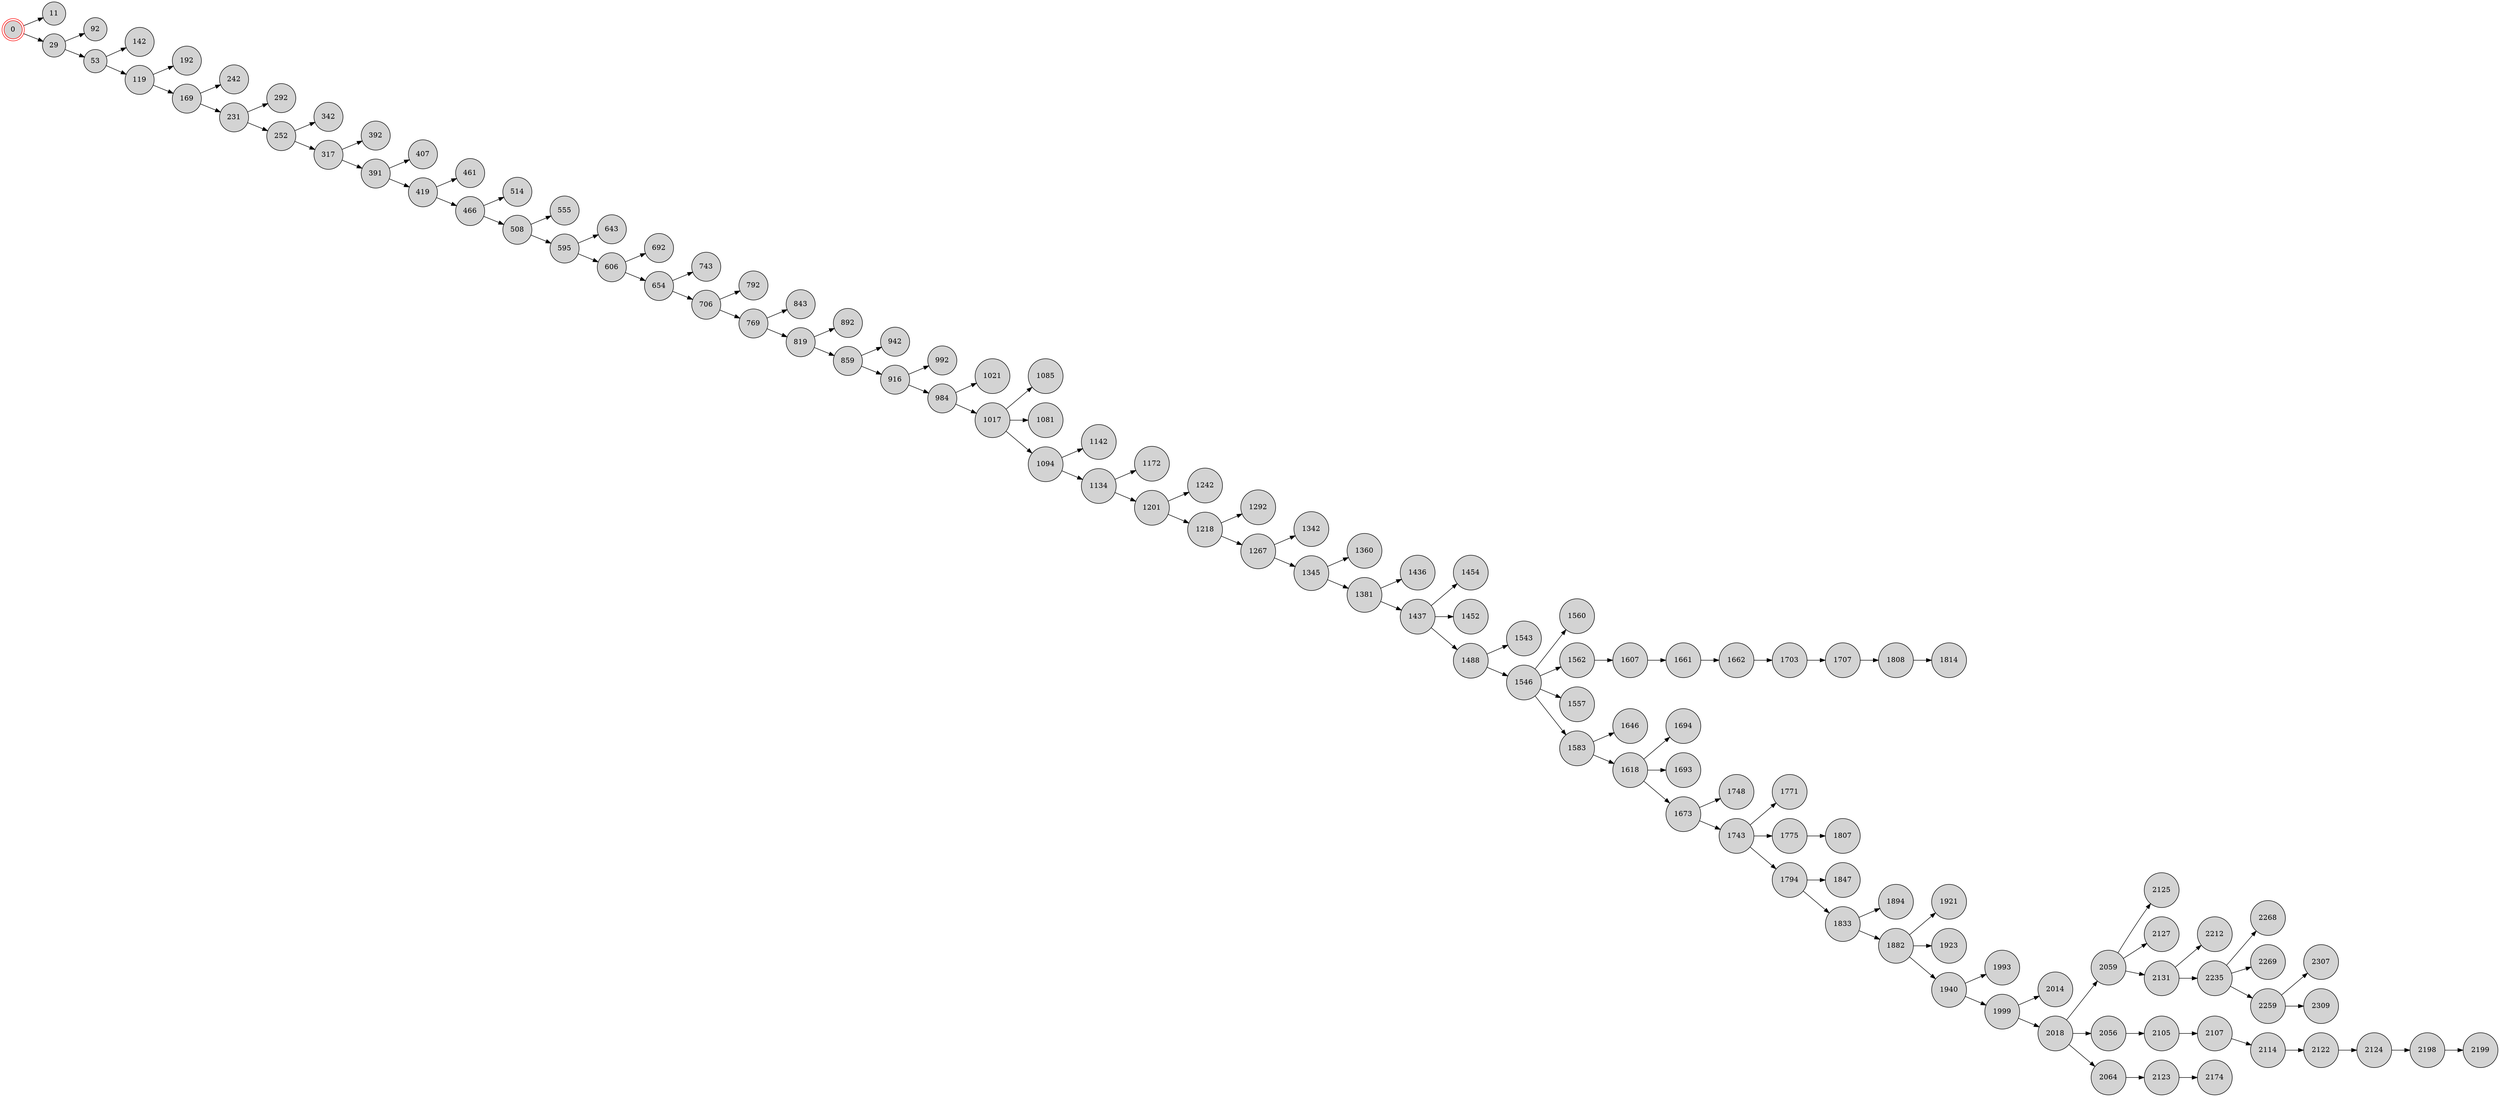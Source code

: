 digraph BlockchainTree {
    rankdir=LR;
    node [shape=circle, style=filled, fillcolor=lightgray];

    0 [shape=doublecircle, color=red];
    0 -> 11;
    0 -> 29;
    29 -> 92;
    29 -> 53;
    53 -> 142;
    53 -> 119;
    119 -> 192;
    119 -> 169;
    169 -> 242;
    169 -> 231;
    231 -> 292;
    231 -> 252;
    252 -> 342;
    252 -> 317;
    317 -> 392;
    317 -> 391;
    391 -> 407;
    391 -> 419;
    419 -> 461;
    419 -> 466;
    466 -> 514;
    466 -> 508;
    508 -> 555;
    508 -> 595;
    595 -> 643;
    595 -> 606;
    606 -> 692;
    606 -> 654;
    654 -> 743;
    654 -> 706;
    706 -> 792;
    706 -> 769;
    769 -> 843;
    769 -> 819;
    819 -> 892;
    819 -> 859;
    859 -> 942;
    859 -> 916;
    916 -> 992;
    916 -> 984;
    984 -> 1021;
    984 -> 1017;
    1017 -> 1085;
    1017 -> 1081;
    1017 -> 1094;
    1094 -> 1142;
    1094 -> 1134;
    1134 -> 1172;
    1134 -> 1201;
    1201 -> 1242;
    1201 -> 1218;
    1218 -> 1292;
    1218 -> 1267;
    1267 -> 1342;
    1267 -> 1345;
    1345 -> 1360;
    1345 -> 1381;
    1381 -> 1436;
    1381 -> 1437;
    1437 -> 1454;
    1437 -> 1452;
    1437 -> 1488;
    1488 -> 1543;
    1488 -> 1546;
    1546 -> 1560;
    1546 -> 1562;
    1546 -> 1557;
    1546 -> 1583;
    1583 -> 1646;
    1562 -> 1607;
    1607 -> 1661;
    1583 -> 1618;
    1618 -> 1694;
    1661 -> 1662;
    1662 -> 1703;
    1618 -> 1693;
    1618 -> 1673;
    1673 -> 1748;
    1673 -> 1743;
    1743 -> 1771;
    1743 -> 1775;
    1703 -> 1707;
    1775 -> 1807;
    1707 -> 1808;
    1743 -> 1794;
    1794 -> 1847;
    1794 -> 1833;
    1833 -> 1894;
    1808 -> 1814;
    1833 -> 1882;
    1882 -> 1921;
    1882 -> 1923;
    1882 -> 1940;
    1940 -> 1993;
    1940 -> 1999;
    1999 -> 2014;
    1999 -> 2018;
    2018 -> 2059;
    2018 -> 2056;
    2056 -> 2105;
    2105 -> 2107;
    2107 -> 2114;
    2018 -> 2064;
    2114 -> 2122;
    2059 -> 2125;
    2064 -> 2123;
    2123 -> 2174;
    2059 -> 2127;
    2122 -> 2124;
    2124 -> 2198;
    2059 -> 2131;
    2131 -> 2212;
    2131 -> 2235;
    2235 -> 2268;
    2235 -> 2269;
    2198 -> 2199;
    2235 -> 2259;
    2259 -> 2307;
    2259 -> 2309;
}
